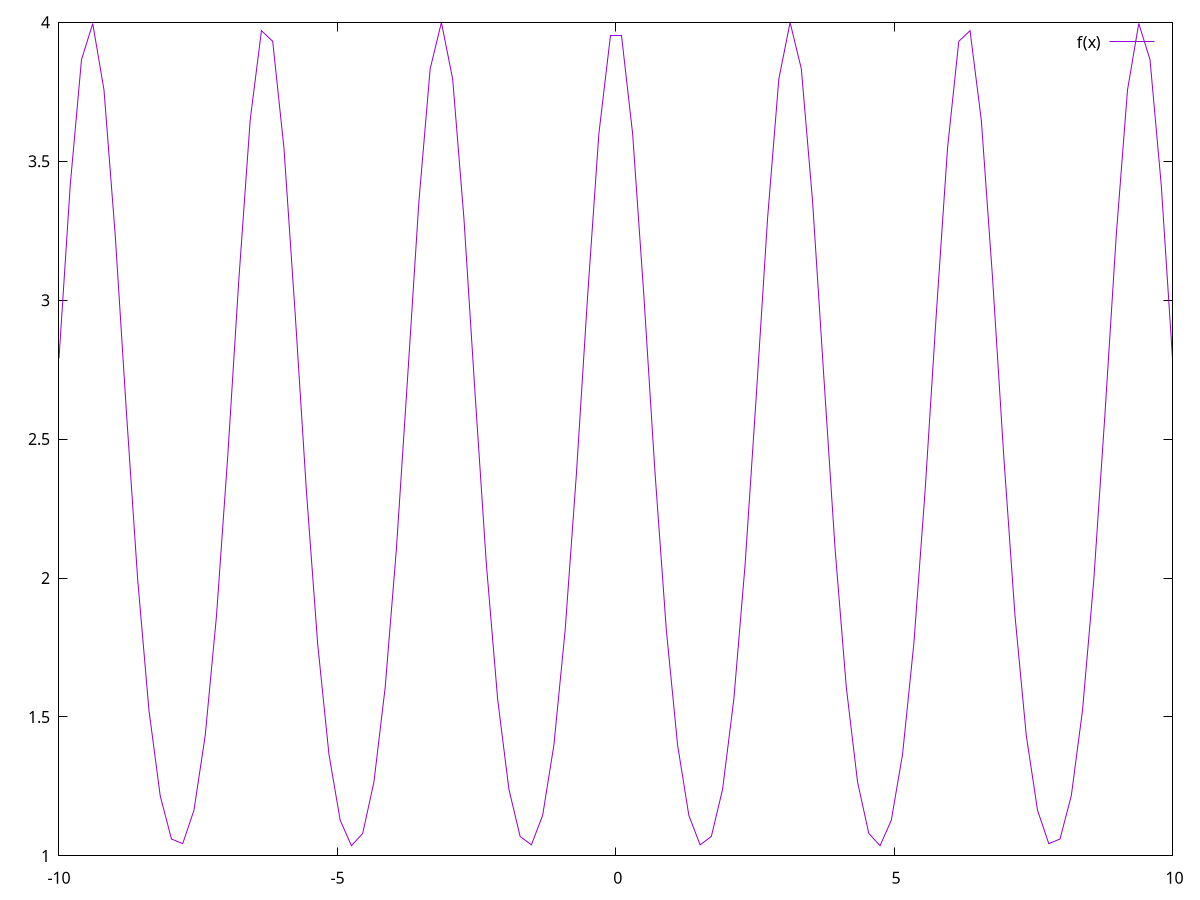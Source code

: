 lambda = 670e-9
d = .0000002
a1 = .0000002
a2 = .0000002

#f(x) = 2*a1*a2*cos((2*pi*d*sin(x))/lambda)*(sin((pi*a1*sin(x)/lambda))/((pi*a1*sin(x))/lambda))*(sin((pi*a2*sin(x)/lambda))/((pi*a2*sin(x))/lambda))+(a1*a1)*(sin((pi*a1*sin(x)/lambda))/((pi*a1*sin(x))/lambda))**2 + (a2*a2)*(sin((pi*a2*sin(x)/lambda))/((pi*a2*sin(x))/lambda))**2

f(x) = 2*cos((2*pi*d*sin(x))/lambda)*(sin((pi*a1*sin(x)/lambda))/((pi*a1*sin(x))/lambda))*(sin((pi*a2*sin(x)/lambda))/((pi*a2*sin(x))/lambda)) + (sin((pi*a1*sin(x)/lambda))/((pi*a1*sin(x))/lambda))**2 + (sin((pi*a2*sin(x)/lambda))/((pi*a2*sin(x))/lambda))**2
fit f(x) 'DSdata1' using 1:2 via a1,a2,d

plot f(x)
